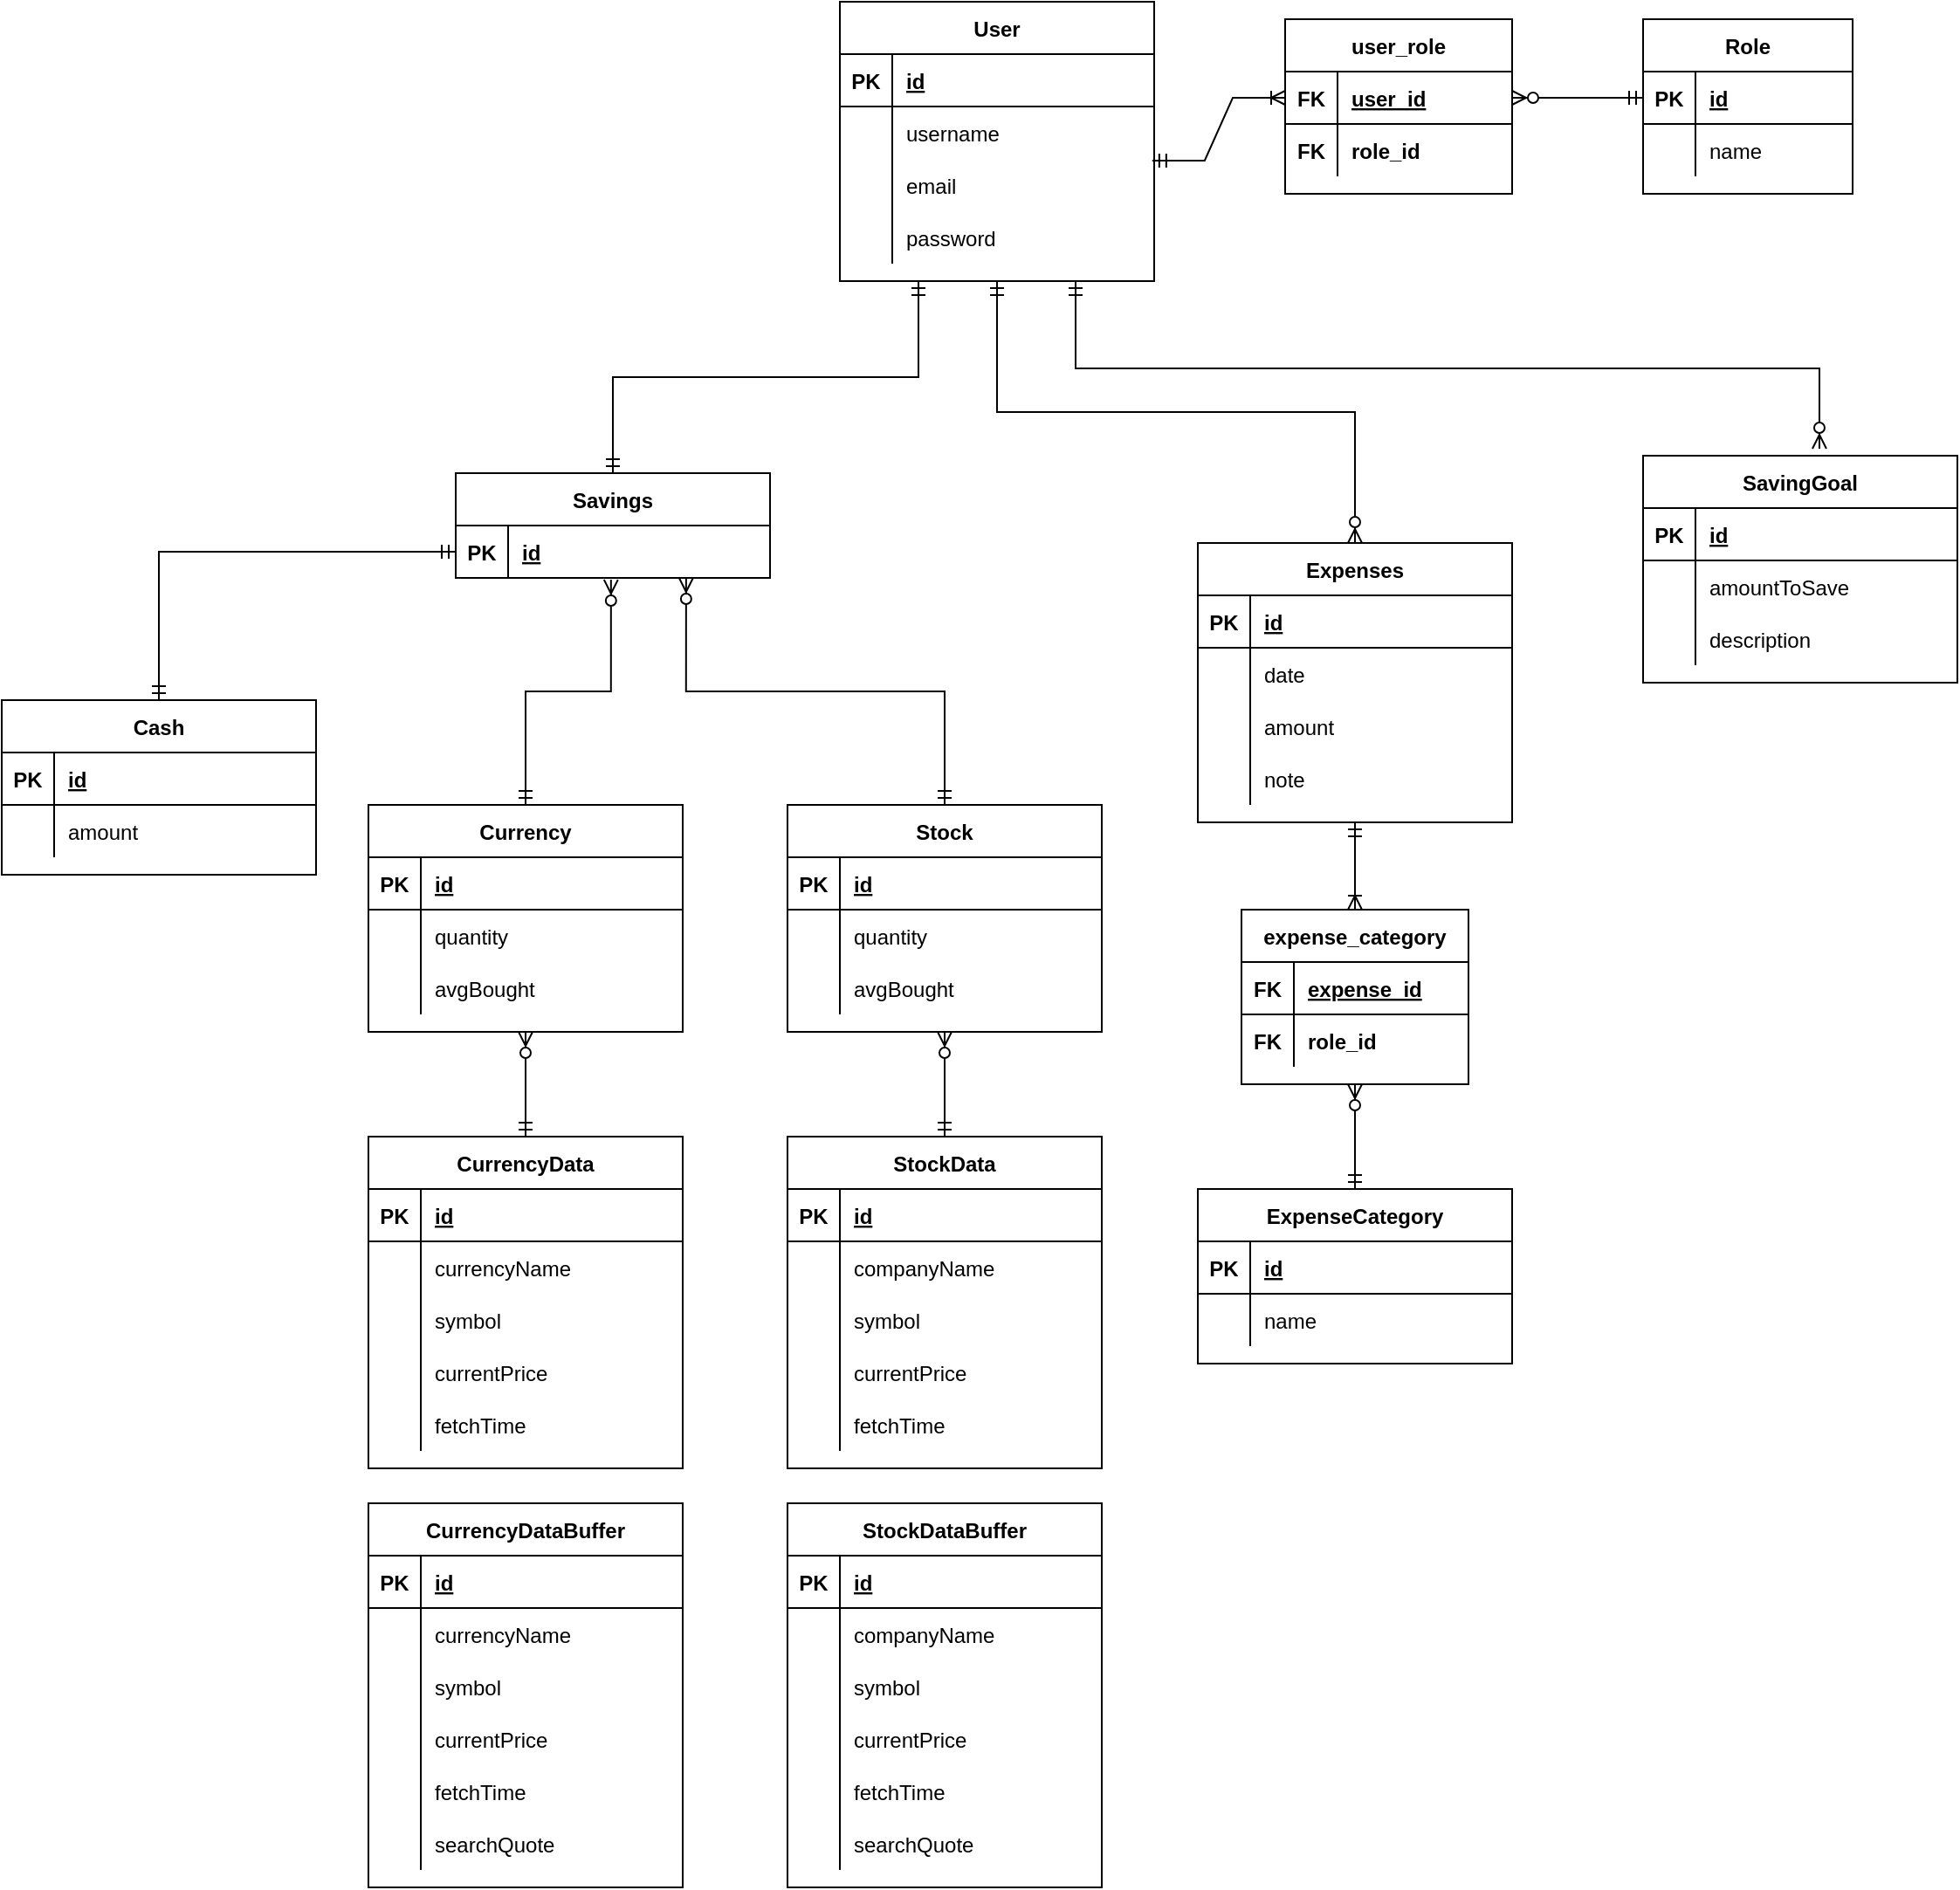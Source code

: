 <mxfile version="18.0.3" type="device"><diagram id="yBRCcyxdyUGYCCIDnSgK" name="Page-1"><mxGraphModel dx="2272" dy="780" grid="1" gridSize="10" guides="1" tooltips="1" connect="1" arrows="1" fold="1" page="1" pageScale="1" pageWidth="850" pageHeight="1100" math="0" shadow="0"><root><mxCell id="0"/><mxCell id="1" parent="0"/><mxCell id="ge5mh1b_fuB7zXi9ef4s-1" value="User" style="shape=table;startSize=30;container=1;collapsible=1;childLayout=tableLayout;fixedRows=1;rowLines=0;fontStyle=1;align=center;resizeLast=1;" vertex="1" parent="1"><mxGeometry x="170" y="30" width="180" height="160" as="geometry"/></mxCell><mxCell id="ge5mh1b_fuB7zXi9ef4s-2" value="" style="shape=tableRow;horizontal=0;startSize=0;swimlaneHead=0;swimlaneBody=0;fillColor=none;collapsible=0;dropTarget=0;points=[[0,0.5],[1,0.5]];portConstraint=eastwest;top=0;left=0;right=0;bottom=1;" vertex="1" parent="ge5mh1b_fuB7zXi9ef4s-1"><mxGeometry y="30" width="180" height="30" as="geometry"/></mxCell><mxCell id="ge5mh1b_fuB7zXi9ef4s-3" value="PK" style="shape=partialRectangle;connectable=0;fillColor=none;top=0;left=0;bottom=0;right=0;fontStyle=1;overflow=hidden;" vertex="1" parent="ge5mh1b_fuB7zXi9ef4s-2"><mxGeometry width="30" height="30" as="geometry"><mxRectangle width="30" height="30" as="alternateBounds"/></mxGeometry></mxCell><mxCell id="ge5mh1b_fuB7zXi9ef4s-4" value="id" style="shape=partialRectangle;connectable=0;fillColor=none;top=0;left=0;bottom=0;right=0;align=left;spacingLeft=6;fontStyle=5;overflow=hidden;" vertex="1" parent="ge5mh1b_fuB7zXi9ef4s-2"><mxGeometry x="30" width="150" height="30" as="geometry"><mxRectangle width="150" height="30" as="alternateBounds"/></mxGeometry></mxCell><mxCell id="ge5mh1b_fuB7zXi9ef4s-5" value="" style="shape=tableRow;horizontal=0;startSize=0;swimlaneHead=0;swimlaneBody=0;fillColor=none;collapsible=0;dropTarget=0;points=[[0,0.5],[1,0.5]];portConstraint=eastwest;top=0;left=0;right=0;bottom=0;" vertex="1" parent="ge5mh1b_fuB7zXi9ef4s-1"><mxGeometry y="60" width="180" height="30" as="geometry"/></mxCell><mxCell id="ge5mh1b_fuB7zXi9ef4s-6" value="" style="shape=partialRectangle;connectable=0;fillColor=none;top=0;left=0;bottom=0;right=0;editable=1;overflow=hidden;" vertex="1" parent="ge5mh1b_fuB7zXi9ef4s-5"><mxGeometry width="30" height="30" as="geometry"><mxRectangle width="30" height="30" as="alternateBounds"/></mxGeometry></mxCell><mxCell id="ge5mh1b_fuB7zXi9ef4s-7" value="username" style="shape=partialRectangle;connectable=0;fillColor=none;top=0;left=0;bottom=0;right=0;align=left;spacingLeft=6;overflow=hidden;" vertex="1" parent="ge5mh1b_fuB7zXi9ef4s-5"><mxGeometry x="30" width="150" height="30" as="geometry"><mxRectangle width="150" height="30" as="alternateBounds"/></mxGeometry></mxCell><mxCell id="ge5mh1b_fuB7zXi9ef4s-8" value="" style="shape=tableRow;horizontal=0;startSize=0;swimlaneHead=0;swimlaneBody=0;fillColor=none;collapsible=0;dropTarget=0;points=[[0,0.5],[1,0.5]];portConstraint=eastwest;top=0;left=0;right=0;bottom=0;" vertex="1" parent="ge5mh1b_fuB7zXi9ef4s-1"><mxGeometry y="90" width="180" height="30" as="geometry"/></mxCell><mxCell id="ge5mh1b_fuB7zXi9ef4s-9" value="" style="shape=partialRectangle;connectable=0;fillColor=none;top=0;left=0;bottom=0;right=0;editable=1;overflow=hidden;" vertex="1" parent="ge5mh1b_fuB7zXi9ef4s-8"><mxGeometry width="30" height="30" as="geometry"><mxRectangle width="30" height="30" as="alternateBounds"/></mxGeometry></mxCell><mxCell id="ge5mh1b_fuB7zXi9ef4s-10" value="email" style="shape=partialRectangle;connectable=0;fillColor=none;top=0;left=0;bottom=0;right=0;align=left;spacingLeft=6;overflow=hidden;" vertex="1" parent="ge5mh1b_fuB7zXi9ef4s-8"><mxGeometry x="30" width="150" height="30" as="geometry"><mxRectangle width="150" height="30" as="alternateBounds"/></mxGeometry></mxCell><mxCell id="ge5mh1b_fuB7zXi9ef4s-11" value="" style="shape=tableRow;horizontal=0;startSize=0;swimlaneHead=0;swimlaneBody=0;fillColor=none;collapsible=0;dropTarget=0;points=[[0,0.5],[1,0.5]];portConstraint=eastwest;top=0;left=0;right=0;bottom=0;" vertex="1" parent="ge5mh1b_fuB7zXi9ef4s-1"><mxGeometry y="120" width="180" height="30" as="geometry"/></mxCell><mxCell id="ge5mh1b_fuB7zXi9ef4s-12" value="" style="shape=partialRectangle;connectable=0;fillColor=none;top=0;left=0;bottom=0;right=0;editable=1;overflow=hidden;" vertex="1" parent="ge5mh1b_fuB7zXi9ef4s-11"><mxGeometry width="30" height="30" as="geometry"><mxRectangle width="30" height="30" as="alternateBounds"/></mxGeometry></mxCell><mxCell id="ge5mh1b_fuB7zXi9ef4s-13" value="password" style="shape=partialRectangle;connectable=0;fillColor=none;top=0;left=0;bottom=0;right=0;align=left;spacingLeft=6;overflow=hidden;" vertex="1" parent="ge5mh1b_fuB7zXi9ef4s-11"><mxGeometry x="30" width="150" height="30" as="geometry"><mxRectangle width="150" height="30" as="alternateBounds"/></mxGeometry></mxCell><mxCell id="ge5mh1b_fuB7zXi9ef4s-14" value="Role" style="shape=table;startSize=30;container=1;collapsible=1;childLayout=tableLayout;fixedRows=1;rowLines=0;fontStyle=1;align=center;resizeLast=1;" vertex="1" parent="1"><mxGeometry x="630" y="40" width="120" height="100" as="geometry"/></mxCell><mxCell id="ge5mh1b_fuB7zXi9ef4s-15" value="" style="shape=tableRow;horizontal=0;startSize=0;swimlaneHead=0;swimlaneBody=0;fillColor=none;collapsible=0;dropTarget=0;points=[[0,0.5],[1,0.5]];portConstraint=eastwest;top=0;left=0;right=0;bottom=1;" vertex="1" parent="ge5mh1b_fuB7zXi9ef4s-14"><mxGeometry y="30" width="120" height="30" as="geometry"/></mxCell><mxCell id="ge5mh1b_fuB7zXi9ef4s-16" value="PK" style="shape=partialRectangle;connectable=0;fillColor=none;top=0;left=0;bottom=0;right=0;fontStyle=1;overflow=hidden;" vertex="1" parent="ge5mh1b_fuB7zXi9ef4s-15"><mxGeometry width="30" height="30" as="geometry"><mxRectangle width="30" height="30" as="alternateBounds"/></mxGeometry></mxCell><mxCell id="ge5mh1b_fuB7zXi9ef4s-17" value="id" style="shape=partialRectangle;connectable=0;fillColor=none;top=0;left=0;bottom=0;right=0;align=left;spacingLeft=6;fontStyle=5;overflow=hidden;" vertex="1" parent="ge5mh1b_fuB7zXi9ef4s-15"><mxGeometry x="30" width="90" height="30" as="geometry"><mxRectangle width="90" height="30" as="alternateBounds"/></mxGeometry></mxCell><mxCell id="ge5mh1b_fuB7zXi9ef4s-18" value="" style="shape=tableRow;horizontal=0;startSize=0;swimlaneHead=0;swimlaneBody=0;fillColor=none;collapsible=0;dropTarget=0;points=[[0,0.5],[1,0.5]];portConstraint=eastwest;top=0;left=0;right=0;bottom=0;" vertex="1" parent="ge5mh1b_fuB7zXi9ef4s-14"><mxGeometry y="60" width="120" height="30" as="geometry"/></mxCell><mxCell id="ge5mh1b_fuB7zXi9ef4s-19" value="" style="shape=partialRectangle;connectable=0;fillColor=none;top=0;left=0;bottom=0;right=0;editable=1;overflow=hidden;" vertex="1" parent="ge5mh1b_fuB7zXi9ef4s-18"><mxGeometry width="30" height="30" as="geometry"><mxRectangle width="30" height="30" as="alternateBounds"/></mxGeometry></mxCell><mxCell id="ge5mh1b_fuB7zXi9ef4s-20" value="name" style="shape=partialRectangle;connectable=0;fillColor=none;top=0;left=0;bottom=0;right=0;align=left;spacingLeft=6;overflow=hidden;" vertex="1" parent="ge5mh1b_fuB7zXi9ef4s-18"><mxGeometry x="30" width="90" height="30" as="geometry"><mxRectangle width="90" height="30" as="alternateBounds"/></mxGeometry></mxCell><mxCell id="ge5mh1b_fuB7zXi9ef4s-27" value="user_role" style="shape=table;startSize=30;container=1;collapsible=1;childLayout=tableLayout;fixedRows=1;rowLines=0;fontStyle=1;align=center;resizeLast=1;" vertex="1" parent="1"><mxGeometry x="425" y="40" width="130" height="100" as="geometry"/></mxCell><mxCell id="ge5mh1b_fuB7zXi9ef4s-28" value="" style="shape=tableRow;horizontal=0;startSize=0;swimlaneHead=0;swimlaneBody=0;fillColor=none;collapsible=0;dropTarget=0;points=[[0,0.5],[1,0.5]];portConstraint=eastwest;top=0;left=0;right=0;bottom=1;" vertex="1" parent="ge5mh1b_fuB7zXi9ef4s-27"><mxGeometry y="30" width="130" height="30" as="geometry"/></mxCell><mxCell id="ge5mh1b_fuB7zXi9ef4s-29" value="FK" style="shape=partialRectangle;connectable=0;fillColor=none;top=0;left=0;bottom=0;right=0;fontStyle=1;overflow=hidden;" vertex="1" parent="ge5mh1b_fuB7zXi9ef4s-28"><mxGeometry width="30" height="30" as="geometry"><mxRectangle width="30" height="30" as="alternateBounds"/></mxGeometry></mxCell><mxCell id="ge5mh1b_fuB7zXi9ef4s-30" value="user_id" style="shape=partialRectangle;connectable=0;fillColor=none;top=0;left=0;bottom=0;right=0;align=left;spacingLeft=6;fontStyle=5;overflow=hidden;" vertex="1" parent="ge5mh1b_fuB7zXi9ef4s-28"><mxGeometry x="30" width="100" height="30" as="geometry"><mxRectangle width="100" height="30" as="alternateBounds"/></mxGeometry></mxCell><mxCell id="ge5mh1b_fuB7zXi9ef4s-31" value="" style="shape=tableRow;horizontal=0;startSize=0;swimlaneHead=0;swimlaneBody=0;fillColor=none;collapsible=0;dropTarget=0;points=[[0,0.5],[1,0.5]];portConstraint=eastwest;top=0;left=0;right=0;bottom=0;" vertex="1" parent="ge5mh1b_fuB7zXi9ef4s-27"><mxGeometry y="60" width="130" height="30" as="geometry"/></mxCell><mxCell id="ge5mh1b_fuB7zXi9ef4s-32" value="FK" style="shape=partialRectangle;connectable=0;fillColor=none;top=0;left=0;bottom=0;right=0;editable=1;overflow=hidden;fontStyle=1" vertex="1" parent="ge5mh1b_fuB7zXi9ef4s-31"><mxGeometry width="30" height="30" as="geometry"><mxRectangle width="30" height="30" as="alternateBounds"/></mxGeometry></mxCell><mxCell id="ge5mh1b_fuB7zXi9ef4s-33" value="role_id" style="shape=partialRectangle;connectable=0;fillColor=none;top=0;left=0;bottom=0;right=0;align=left;spacingLeft=6;overflow=hidden;fontStyle=1" vertex="1" parent="ge5mh1b_fuB7zXi9ef4s-31"><mxGeometry x="30" width="100" height="30" as="geometry"><mxRectangle width="100" height="30" as="alternateBounds"/></mxGeometry></mxCell><mxCell id="ge5mh1b_fuB7zXi9ef4s-34" value="" style="edgeStyle=entityRelationEdgeStyle;fontSize=12;html=1;endArrow=ERoneToMany;startArrow=ERmandOne;rounded=0;exitX=0.994;exitY=0.033;exitDx=0;exitDy=0;exitPerimeter=0;" edge="1" parent="1" source="ge5mh1b_fuB7zXi9ef4s-8" target="ge5mh1b_fuB7zXi9ef4s-28"><mxGeometry width="100" height="100" relative="1" as="geometry"><mxPoint x="370" y="390" as="sourcePoint"/><mxPoint x="470" y="290" as="targetPoint"/></mxGeometry></mxCell><mxCell id="ge5mh1b_fuB7zXi9ef4s-35" value="" style="edgeStyle=entityRelationEdgeStyle;fontSize=12;html=1;endArrow=ERzeroToMany;startArrow=ERmandOne;rounded=0;entryX=1;entryY=0.5;entryDx=0;entryDy=0;exitX=0;exitY=0.5;exitDx=0;exitDy=0;" edge="1" parent="1" source="ge5mh1b_fuB7zXi9ef4s-15" target="ge5mh1b_fuB7zXi9ef4s-28"><mxGeometry width="100" height="100" relative="1" as="geometry"><mxPoint x="370" y="390" as="sourcePoint"/><mxPoint x="470" y="290" as="targetPoint"/></mxGeometry></mxCell><mxCell id="ge5mh1b_fuB7zXi9ef4s-36" value="Savings" style="shape=table;startSize=30;container=1;collapsible=1;childLayout=tableLayout;fixedRows=1;rowLines=0;fontStyle=1;align=center;resizeLast=1;" vertex="1" parent="1"><mxGeometry x="-50" y="300" width="180" height="60" as="geometry"/></mxCell><mxCell id="ge5mh1b_fuB7zXi9ef4s-37" value="" style="shape=tableRow;horizontal=0;startSize=0;swimlaneHead=0;swimlaneBody=0;fillColor=none;collapsible=0;dropTarget=0;points=[[0,0.5],[1,0.5]];portConstraint=eastwest;top=0;left=0;right=0;bottom=1;" vertex="1" parent="ge5mh1b_fuB7zXi9ef4s-36"><mxGeometry y="30" width="180" height="30" as="geometry"/></mxCell><mxCell id="ge5mh1b_fuB7zXi9ef4s-38" value="PK" style="shape=partialRectangle;connectable=0;fillColor=none;top=0;left=0;bottom=0;right=0;fontStyle=1;overflow=hidden;" vertex="1" parent="ge5mh1b_fuB7zXi9ef4s-37"><mxGeometry width="30" height="30" as="geometry"><mxRectangle width="30" height="30" as="alternateBounds"/></mxGeometry></mxCell><mxCell id="ge5mh1b_fuB7zXi9ef4s-39" value="id" style="shape=partialRectangle;connectable=0;fillColor=none;top=0;left=0;bottom=0;right=0;align=left;spacingLeft=6;fontStyle=5;overflow=hidden;" vertex="1" parent="ge5mh1b_fuB7zXi9ef4s-37"><mxGeometry x="30" width="150" height="30" as="geometry"><mxRectangle width="150" height="30" as="alternateBounds"/></mxGeometry></mxCell><mxCell id="ge5mh1b_fuB7zXi9ef4s-49" value="" style="edgeStyle=orthogonalEdgeStyle;fontSize=12;html=1;endArrow=ERmandOne;startArrow=ERmandOne;rounded=0;entryX=0.25;entryY=1;entryDx=0;entryDy=0;exitX=0.5;exitY=0;exitDx=0;exitDy=0;" edge="1" parent="1" source="ge5mh1b_fuB7zXi9ef4s-36" target="ge5mh1b_fuB7zXi9ef4s-1"><mxGeometry width="100" height="100" relative="1" as="geometry"><mxPoint x="370" y="390" as="sourcePoint"/><mxPoint x="470" y="290" as="targetPoint"/></mxGeometry></mxCell><mxCell id="ge5mh1b_fuB7zXi9ef4s-50" value="Cash" style="shape=table;startSize=30;container=1;collapsible=1;childLayout=tableLayout;fixedRows=1;rowLines=0;fontStyle=1;align=center;resizeLast=1;" vertex="1" parent="1"><mxGeometry x="-310" y="430" width="180" height="100" as="geometry"/></mxCell><mxCell id="ge5mh1b_fuB7zXi9ef4s-51" value="" style="shape=tableRow;horizontal=0;startSize=0;swimlaneHead=0;swimlaneBody=0;fillColor=none;collapsible=0;dropTarget=0;points=[[0,0.5],[1,0.5]];portConstraint=eastwest;top=0;left=0;right=0;bottom=1;" vertex="1" parent="ge5mh1b_fuB7zXi9ef4s-50"><mxGeometry y="30" width="180" height="30" as="geometry"/></mxCell><mxCell id="ge5mh1b_fuB7zXi9ef4s-52" value="PK" style="shape=partialRectangle;connectable=0;fillColor=none;top=0;left=0;bottom=0;right=0;fontStyle=1;overflow=hidden;" vertex="1" parent="ge5mh1b_fuB7zXi9ef4s-51"><mxGeometry width="30" height="30" as="geometry"><mxRectangle width="30" height="30" as="alternateBounds"/></mxGeometry></mxCell><mxCell id="ge5mh1b_fuB7zXi9ef4s-53" value="id" style="shape=partialRectangle;connectable=0;fillColor=none;top=0;left=0;bottom=0;right=0;align=left;spacingLeft=6;fontStyle=5;overflow=hidden;" vertex="1" parent="ge5mh1b_fuB7zXi9ef4s-51"><mxGeometry x="30" width="150" height="30" as="geometry"><mxRectangle width="150" height="30" as="alternateBounds"/></mxGeometry></mxCell><mxCell id="ge5mh1b_fuB7zXi9ef4s-54" value="" style="shape=tableRow;horizontal=0;startSize=0;swimlaneHead=0;swimlaneBody=0;fillColor=none;collapsible=0;dropTarget=0;points=[[0,0.5],[1,0.5]];portConstraint=eastwest;top=0;left=0;right=0;bottom=0;" vertex="1" parent="ge5mh1b_fuB7zXi9ef4s-50"><mxGeometry y="60" width="180" height="30" as="geometry"/></mxCell><mxCell id="ge5mh1b_fuB7zXi9ef4s-55" value="" style="shape=partialRectangle;connectable=0;fillColor=none;top=0;left=0;bottom=0;right=0;editable=1;overflow=hidden;" vertex="1" parent="ge5mh1b_fuB7zXi9ef4s-54"><mxGeometry width="30" height="30" as="geometry"><mxRectangle width="30" height="30" as="alternateBounds"/></mxGeometry></mxCell><mxCell id="ge5mh1b_fuB7zXi9ef4s-56" value="amount" style="shape=partialRectangle;connectable=0;fillColor=none;top=0;left=0;bottom=0;right=0;align=left;spacingLeft=6;overflow=hidden;" vertex="1" parent="ge5mh1b_fuB7zXi9ef4s-54"><mxGeometry x="30" width="150" height="30" as="geometry"><mxRectangle width="150" height="30" as="alternateBounds"/></mxGeometry></mxCell><mxCell id="ge5mh1b_fuB7zXi9ef4s-63" value="" style="edgeStyle=orthogonalEdgeStyle;fontSize=12;html=1;endArrow=ERmandOne;startArrow=ERmandOne;rounded=0;" edge="1" parent="1" source="ge5mh1b_fuB7zXi9ef4s-37" target="ge5mh1b_fuB7zXi9ef4s-50"><mxGeometry width="100" height="100" relative="1" as="geometry"><mxPoint x="50" y="310" as="sourcePoint"/><mxPoint x="225" y="200" as="targetPoint"/></mxGeometry></mxCell><mxCell id="ge5mh1b_fuB7zXi9ef4s-64" value="Currency" style="shape=table;startSize=30;container=1;collapsible=1;childLayout=tableLayout;fixedRows=1;rowLines=0;fontStyle=1;align=center;resizeLast=1;" vertex="1" parent="1"><mxGeometry x="-100" y="490" width="180" height="130" as="geometry"/></mxCell><mxCell id="ge5mh1b_fuB7zXi9ef4s-65" value="" style="shape=tableRow;horizontal=0;startSize=0;swimlaneHead=0;swimlaneBody=0;fillColor=none;collapsible=0;dropTarget=0;points=[[0,0.5],[1,0.5]];portConstraint=eastwest;top=0;left=0;right=0;bottom=1;" vertex="1" parent="ge5mh1b_fuB7zXi9ef4s-64"><mxGeometry y="30" width="180" height="30" as="geometry"/></mxCell><mxCell id="ge5mh1b_fuB7zXi9ef4s-66" value="PK" style="shape=partialRectangle;connectable=0;fillColor=none;top=0;left=0;bottom=0;right=0;fontStyle=1;overflow=hidden;" vertex="1" parent="ge5mh1b_fuB7zXi9ef4s-65"><mxGeometry width="30" height="30" as="geometry"><mxRectangle width="30" height="30" as="alternateBounds"/></mxGeometry></mxCell><mxCell id="ge5mh1b_fuB7zXi9ef4s-67" value="id" style="shape=partialRectangle;connectable=0;fillColor=none;top=0;left=0;bottom=0;right=0;align=left;spacingLeft=6;fontStyle=5;overflow=hidden;" vertex="1" parent="ge5mh1b_fuB7zXi9ef4s-65"><mxGeometry x="30" width="150" height="30" as="geometry"><mxRectangle width="150" height="30" as="alternateBounds"/></mxGeometry></mxCell><mxCell id="ge5mh1b_fuB7zXi9ef4s-68" value="" style="shape=tableRow;horizontal=0;startSize=0;swimlaneHead=0;swimlaneBody=0;fillColor=none;collapsible=0;dropTarget=0;points=[[0,0.5],[1,0.5]];portConstraint=eastwest;top=0;left=0;right=0;bottom=0;" vertex="1" parent="ge5mh1b_fuB7zXi9ef4s-64"><mxGeometry y="60" width="180" height="30" as="geometry"/></mxCell><mxCell id="ge5mh1b_fuB7zXi9ef4s-69" value="" style="shape=partialRectangle;connectable=0;fillColor=none;top=0;left=0;bottom=0;right=0;editable=1;overflow=hidden;" vertex="1" parent="ge5mh1b_fuB7zXi9ef4s-68"><mxGeometry width="30" height="30" as="geometry"><mxRectangle width="30" height="30" as="alternateBounds"/></mxGeometry></mxCell><mxCell id="ge5mh1b_fuB7zXi9ef4s-70" value="quantity" style="shape=partialRectangle;connectable=0;fillColor=none;top=0;left=0;bottom=0;right=0;align=left;spacingLeft=6;overflow=hidden;" vertex="1" parent="ge5mh1b_fuB7zXi9ef4s-68"><mxGeometry x="30" width="150" height="30" as="geometry"><mxRectangle width="150" height="30" as="alternateBounds"/></mxGeometry></mxCell><mxCell id="ge5mh1b_fuB7zXi9ef4s-71" value="" style="shape=tableRow;horizontal=0;startSize=0;swimlaneHead=0;swimlaneBody=0;fillColor=none;collapsible=0;dropTarget=0;points=[[0,0.5],[1,0.5]];portConstraint=eastwest;top=0;left=0;right=0;bottom=0;" vertex="1" parent="ge5mh1b_fuB7zXi9ef4s-64"><mxGeometry y="90" width="180" height="30" as="geometry"/></mxCell><mxCell id="ge5mh1b_fuB7zXi9ef4s-72" value="" style="shape=partialRectangle;connectable=0;fillColor=none;top=0;left=0;bottom=0;right=0;editable=1;overflow=hidden;" vertex="1" parent="ge5mh1b_fuB7zXi9ef4s-71"><mxGeometry width="30" height="30" as="geometry"><mxRectangle width="30" height="30" as="alternateBounds"/></mxGeometry></mxCell><mxCell id="ge5mh1b_fuB7zXi9ef4s-73" value="avgBought" style="shape=partialRectangle;connectable=0;fillColor=none;top=0;left=0;bottom=0;right=0;align=left;spacingLeft=6;overflow=hidden;" vertex="1" parent="ge5mh1b_fuB7zXi9ef4s-71"><mxGeometry x="30" width="150" height="30" as="geometry"><mxRectangle width="150" height="30" as="alternateBounds"/></mxGeometry></mxCell><mxCell id="ge5mh1b_fuB7zXi9ef4s-78" value="" style="edgeStyle=orthogonalEdgeStyle;fontSize=12;html=1;endArrow=ERzeroToMany;startArrow=ERmandOne;rounded=0;exitX=0.5;exitY=0;exitDx=0;exitDy=0;entryX=0.494;entryY=1.033;entryDx=0;entryDy=0;entryPerimeter=0;" edge="1" parent="1" source="ge5mh1b_fuB7zXi9ef4s-64" target="ge5mh1b_fuB7zXi9ef4s-37"><mxGeometry width="100" height="100" relative="1" as="geometry"><mxPoint x="240" y="390" as="sourcePoint"/><mxPoint x="340" y="290" as="targetPoint"/></mxGeometry></mxCell><mxCell id="ge5mh1b_fuB7zXi9ef4s-79" value="CurrencyData" style="shape=table;startSize=30;container=1;collapsible=1;childLayout=tableLayout;fixedRows=1;rowLines=0;fontStyle=1;align=center;resizeLast=1;" vertex="1" parent="1"><mxGeometry x="-100" y="680" width="180" height="190" as="geometry"/></mxCell><mxCell id="ge5mh1b_fuB7zXi9ef4s-80" value="" style="shape=tableRow;horizontal=0;startSize=0;swimlaneHead=0;swimlaneBody=0;fillColor=none;collapsible=0;dropTarget=0;points=[[0,0.5],[1,0.5]];portConstraint=eastwest;top=0;left=0;right=0;bottom=1;" vertex="1" parent="ge5mh1b_fuB7zXi9ef4s-79"><mxGeometry y="30" width="180" height="30" as="geometry"/></mxCell><mxCell id="ge5mh1b_fuB7zXi9ef4s-81" value="PK" style="shape=partialRectangle;connectable=0;fillColor=none;top=0;left=0;bottom=0;right=0;fontStyle=1;overflow=hidden;" vertex="1" parent="ge5mh1b_fuB7zXi9ef4s-80"><mxGeometry width="30" height="30" as="geometry"><mxRectangle width="30" height="30" as="alternateBounds"/></mxGeometry></mxCell><mxCell id="ge5mh1b_fuB7zXi9ef4s-82" value="id" style="shape=partialRectangle;connectable=0;fillColor=none;top=0;left=0;bottom=0;right=0;align=left;spacingLeft=6;fontStyle=5;overflow=hidden;" vertex="1" parent="ge5mh1b_fuB7zXi9ef4s-80"><mxGeometry x="30" width="150" height="30" as="geometry"><mxRectangle width="150" height="30" as="alternateBounds"/></mxGeometry></mxCell><mxCell id="ge5mh1b_fuB7zXi9ef4s-83" value="" style="shape=tableRow;horizontal=0;startSize=0;swimlaneHead=0;swimlaneBody=0;fillColor=none;collapsible=0;dropTarget=0;points=[[0,0.5],[1,0.5]];portConstraint=eastwest;top=0;left=0;right=0;bottom=0;" vertex="1" parent="ge5mh1b_fuB7zXi9ef4s-79"><mxGeometry y="60" width="180" height="30" as="geometry"/></mxCell><mxCell id="ge5mh1b_fuB7zXi9ef4s-84" value="" style="shape=partialRectangle;connectable=0;fillColor=none;top=0;left=0;bottom=0;right=0;editable=1;overflow=hidden;" vertex="1" parent="ge5mh1b_fuB7zXi9ef4s-83"><mxGeometry width="30" height="30" as="geometry"><mxRectangle width="30" height="30" as="alternateBounds"/></mxGeometry></mxCell><mxCell id="ge5mh1b_fuB7zXi9ef4s-85" value="currencyName" style="shape=partialRectangle;connectable=0;fillColor=none;top=0;left=0;bottom=0;right=0;align=left;spacingLeft=6;overflow=hidden;" vertex="1" parent="ge5mh1b_fuB7zXi9ef4s-83"><mxGeometry x="30" width="150" height="30" as="geometry"><mxRectangle width="150" height="30" as="alternateBounds"/></mxGeometry></mxCell><mxCell id="ge5mh1b_fuB7zXi9ef4s-86" value="" style="shape=tableRow;horizontal=0;startSize=0;swimlaneHead=0;swimlaneBody=0;fillColor=none;collapsible=0;dropTarget=0;points=[[0,0.5],[1,0.5]];portConstraint=eastwest;top=0;left=0;right=0;bottom=0;" vertex="1" parent="ge5mh1b_fuB7zXi9ef4s-79"><mxGeometry y="90" width="180" height="30" as="geometry"/></mxCell><mxCell id="ge5mh1b_fuB7zXi9ef4s-87" value="" style="shape=partialRectangle;connectable=0;fillColor=none;top=0;left=0;bottom=0;right=0;editable=1;overflow=hidden;" vertex="1" parent="ge5mh1b_fuB7zXi9ef4s-86"><mxGeometry width="30" height="30" as="geometry"><mxRectangle width="30" height="30" as="alternateBounds"/></mxGeometry></mxCell><mxCell id="ge5mh1b_fuB7zXi9ef4s-88" value="symbol" style="shape=partialRectangle;connectable=0;fillColor=none;top=0;left=0;bottom=0;right=0;align=left;spacingLeft=6;overflow=hidden;" vertex="1" parent="ge5mh1b_fuB7zXi9ef4s-86"><mxGeometry x="30" width="150" height="30" as="geometry"><mxRectangle width="150" height="30" as="alternateBounds"/></mxGeometry></mxCell><mxCell id="ge5mh1b_fuB7zXi9ef4s-95" style="shape=tableRow;horizontal=0;startSize=0;swimlaneHead=0;swimlaneBody=0;fillColor=none;collapsible=0;dropTarget=0;points=[[0,0.5],[1,0.5]];portConstraint=eastwest;top=0;left=0;right=0;bottom=0;" vertex="1" parent="ge5mh1b_fuB7zXi9ef4s-79"><mxGeometry y="120" width="180" height="30" as="geometry"/></mxCell><mxCell id="ge5mh1b_fuB7zXi9ef4s-96" style="shape=partialRectangle;connectable=0;fillColor=none;top=0;left=0;bottom=0;right=0;editable=1;overflow=hidden;" vertex="1" parent="ge5mh1b_fuB7zXi9ef4s-95"><mxGeometry width="30" height="30" as="geometry"><mxRectangle width="30" height="30" as="alternateBounds"/></mxGeometry></mxCell><mxCell id="ge5mh1b_fuB7zXi9ef4s-97" value="currentPrice" style="shape=partialRectangle;connectable=0;fillColor=none;top=0;left=0;bottom=0;right=0;align=left;spacingLeft=6;overflow=hidden;" vertex="1" parent="ge5mh1b_fuB7zXi9ef4s-95"><mxGeometry x="30" width="150" height="30" as="geometry"><mxRectangle width="150" height="30" as="alternateBounds"/></mxGeometry></mxCell><mxCell id="ge5mh1b_fuB7zXi9ef4s-92" style="shape=tableRow;horizontal=0;startSize=0;swimlaneHead=0;swimlaneBody=0;fillColor=none;collapsible=0;dropTarget=0;points=[[0,0.5],[1,0.5]];portConstraint=eastwest;top=0;left=0;right=0;bottom=0;" vertex="1" parent="ge5mh1b_fuB7zXi9ef4s-79"><mxGeometry y="150" width="180" height="30" as="geometry"/></mxCell><mxCell id="ge5mh1b_fuB7zXi9ef4s-93" style="shape=partialRectangle;connectable=0;fillColor=none;top=0;left=0;bottom=0;right=0;editable=1;overflow=hidden;" vertex="1" parent="ge5mh1b_fuB7zXi9ef4s-92"><mxGeometry width="30" height="30" as="geometry"><mxRectangle width="30" height="30" as="alternateBounds"/></mxGeometry></mxCell><mxCell id="ge5mh1b_fuB7zXi9ef4s-94" value="fetchTime" style="shape=partialRectangle;connectable=0;fillColor=none;top=0;left=0;bottom=0;right=0;align=left;spacingLeft=6;overflow=hidden;" vertex="1" parent="ge5mh1b_fuB7zXi9ef4s-92"><mxGeometry x="30" width="150" height="30" as="geometry"><mxRectangle width="150" height="30" as="alternateBounds"/></mxGeometry></mxCell><mxCell id="ge5mh1b_fuB7zXi9ef4s-98" value="" style="fontSize=12;html=1;endArrow=ERzeroToMany;startArrow=ERmandOne;rounded=0;exitX=0.5;exitY=0;exitDx=0;exitDy=0;entryX=0.5;entryY=1;entryDx=0;entryDy=0;" edge="1" parent="1" source="ge5mh1b_fuB7zXi9ef4s-79" target="ge5mh1b_fuB7zXi9ef4s-64"><mxGeometry width="100" height="100" relative="1" as="geometry"><mxPoint x="240" y="570" as="sourcePoint"/><mxPoint y="620" as="targetPoint"/></mxGeometry></mxCell><mxCell id="ge5mh1b_fuB7zXi9ef4s-99" value="CurrencyDataBuffer" style="shape=table;startSize=30;container=1;collapsible=1;childLayout=tableLayout;fixedRows=1;rowLines=0;fontStyle=1;align=center;resizeLast=1;" vertex="1" parent="1"><mxGeometry x="-100" y="890" width="180" height="220" as="geometry"/></mxCell><mxCell id="ge5mh1b_fuB7zXi9ef4s-100" value="" style="shape=tableRow;horizontal=0;startSize=0;swimlaneHead=0;swimlaneBody=0;fillColor=none;collapsible=0;dropTarget=0;points=[[0,0.5],[1,0.5]];portConstraint=eastwest;top=0;left=0;right=0;bottom=1;" vertex="1" parent="ge5mh1b_fuB7zXi9ef4s-99"><mxGeometry y="30" width="180" height="30" as="geometry"/></mxCell><mxCell id="ge5mh1b_fuB7zXi9ef4s-101" value="PK" style="shape=partialRectangle;connectable=0;fillColor=none;top=0;left=0;bottom=0;right=0;fontStyle=1;overflow=hidden;" vertex="1" parent="ge5mh1b_fuB7zXi9ef4s-100"><mxGeometry width="30" height="30" as="geometry"><mxRectangle width="30" height="30" as="alternateBounds"/></mxGeometry></mxCell><mxCell id="ge5mh1b_fuB7zXi9ef4s-102" value="id" style="shape=partialRectangle;connectable=0;fillColor=none;top=0;left=0;bottom=0;right=0;align=left;spacingLeft=6;fontStyle=5;overflow=hidden;" vertex="1" parent="ge5mh1b_fuB7zXi9ef4s-100"><mxGeometry x="30" width="150" height="30" as="geometry"><mxRectangle width="150" height="30" as="alternateBounds"/></mxGeometry></mxCell><mxCell id="ge5mh1b_fuB7zXi9ef4s-103" value="" style="shape=tableRow;horizontal=0;startSize=0;swimlaneHead=0;swimlaneBody=0;fillColor=none;collapsible=0;dropTarget=0;points=[[0,0.5],[1,0.5]];portConstraint=eastwest;top=0;left=0;right=0;bottom=0;" vertex="1" parent="ge5mh1b_fuB7zXi9ef4s-99"><mxGeometry y="60" width="180" height="30" as="geometry"/></mxCell><mxCell id="ge5mh1b_fuB7zXi9ef4s-104" value="" style="shape=partialRectangle;connectable=0;fillColor=none;top=0;left=0;bottom=0;right=0;editable=1;overflow=hidden;" vertex="1" parent="ge5mh1b_fuB7zXi9ef4s-103"><mxGeometry width="30" height="30" as="geometry"><mxRectangle width="30" height="30" as="alternateBounds"/></mxGeometry></mxCell><mxCell id="ge5mh1b_fuB7zXi9ef4s-105" value="currencyName" style="shape=partialRectangle;connectable=0;fillColor=none;top=0;left=0;bottom=0;right=0;align=left;spacingLeft=6;overflow=hidden;" vertex="1" parent="ge5mh1b_fuB7zXi9ef4s-103"><mxGeometry x="30" width="150" height="30" as="geometry"><mxRectangle width="150" height="30" as="alternateBounds"/></mxGeometry></mxCell><mxCell id="ge5mh1b_fuB7zXi9ef4s-106" value="" style="shape=tableRow;horizontal=0;startSize=0;swimlaneHead=0;swimlaneBody=0;fillColor=none;collapsible=0;dropTarget=0;points=[[0,0.5],[1,0.5]];portConstraint=eastwest;top=0;left=0;right=0;bottom=0;" vertex="1" parent="ge5mh1b_fuB7zXi9ef4s-99"><mxGeometry y="90" width="180" height="30" as="geometry"/></mxCell><mxCell id="ge5mh1b_fuB7zXi9ef4s-107" value="" style="shape=partialRectangle;connectable=0;fillColor=none;top=0;left=0;bottom=0;right=0;editable=1;overflow=hidden;" vertex="1" parent="ge5mh1b_fuB7zXi9ef4s-106"><mxGeometry width="30" height="30" as="geometry"><mxRectangle width="30" height="30" as="alternateBounds"/></mxGeometry></mxCell><mxCell id="ge5mh1b_fuB7zXi9ef4s-108" value="symbol" style="shape=partialRectangle;connectable=0;fillColor=none;top=0;left=0;bottom=0;right=0;align=left;spacingLeft=6;overflow=hidden;" vertex="1" parent="ge5mh1b_fuB7zXi9ef4s-106"><mxGeometry x="30" width="150" height="30" as="geometry"><mxRectangle width="150" height="30" as="alternateBounds"/></mxGeometry></mxCell><mxCell id="ge5mh1b_fuB7zXi9ef4s-109" style="shape=tableRow;horizontal=0;startSize=0;swimlaneHead=0;swimlaneBody=0;fillColor=none;collapsible=0;dropTarget=0;points=[[0,0.5],[1,0.5]];portConstraint=eastwest;top=0;left=0;right=0;bottom=0;" vertex="1" parent="ge5mh1b_fuB7zXi9ef4s-99"><mxGeometry y="120" width="180" height="30" as="geometry"/></mxCell><mxCell id="ge5mh1b_fuB7zXi9ef4s-110" style="shape=partialRectangle;connectable=0;fillColor=none;top=0;left=0;bottom=0;right=0;editable=1;overflow=hidden;" vertex="1" parent="ge5mh1b_fuB7zXi9ef4s-109"><mxGeometry width="30" height="30" as="geometry"><mxRectangle width="30" height="30" as="alternateBounds"/></mxGeometry></mxCell><mxCell id="ge5mh1b_fuB7zXi9ef4s-111" value="currentPrice" style="shape=partialRectangle;connectable=0;fillColor=none;top=0;left=0;bottom=0;right=0;align=left;spacingLeft=6;overflow=hidden;" vertex="1" parent="ge5mh1b_fuB7zXi9ef4s-109"><mxGeometry x="30" width="150" height="30" as="geometry"><mxRectangle width="150" height="30" as="alternateBounds"/></mxGeometry></mxCell><mxCell id="ge5mh1b_fuB7zXi9ef4s-112" style="shape=tableRow;horizontal=0;startSize=0;swimlaneHead=0;swimlaneBody=0;fillColor=none;collapsible=0;dropTarget=0;points=[[0,0.5],[1,0.5]];portConstraint=eastwest;top=0;left=0;right=0;bottom=0;" vertex="1" parent="ge5mh1b_fuB7zXi9ef4s-99"><mxGeometry y="150" width="180" height="30" as="geometry"/></mxCell><mxCell id="ge5mh1b_fuB7zXi9ef4s-113" style="shape=partialRectangle;connectable=0;fillColor=none;top=0;left=0;bottom=0;right=0;editable=1;overflow=hidden;" vertex="1" parent="ge5mh1b_fuB7zXi9ef4s-112"><mxGeometry width="30" height="30" as="geometry"><mxRectangle width="30" height="30" as="alternateBounds"/></mxGeometry></mxCell><mxCell id="ge5mh1b_fuB7zXi9ef4s-114" value="fetchTime" style="shape=partialRectangle;connectable=0;fillColor=none;top=0;left=0;bottom=0;right=0;align=left;spacingLeft=6;overflow=hidden;" vertex="1" parent="ge5mh1b_fuB7zXi9ef4s-112"><mxGeometry x="30" width="150" height="30" as="geometry"><mxRectangle width="150" height="30" as="alternateBounds"/></mxGeometry></mxCell><mxCell id="ge5mh1b_fuB7zXi9ef4s-115" style="shape=tableRow;horizontal=0;startSize=0;swimlaneHead=0;swimlaneBody=0;fillColor=none;collapsible=0;dropTarget=0;points=[[0,0.5],[1,0.5]];portConstraint=eastwest;top=0;left=0;right=0;bottom=0;" vertex="1" parent="ge5mh1b_fuB7zXi9ef4s-99"><mxGeometry y="180" width="180" height="30" as="geometry"/></mxCell><mxCell id="ge5mh1b_fuB7zXi9ef4s-116" style="shape=partialRectangle;connectable=0;fillColor=none;top=0;left=0;bottom=0;right=0;editable=1;overflow=hidden;" vertex="1" parent="ge5mh1b_fuB7zXi9ef4s-115"><mxGeometry width="30" height="30" as="geometry"><mxRectangle width="30" height="30" as="alternateBounds"/></mxGeometry></mxCell><mxCell id="ge5mh1b_fuB7zXi9ef4s-117" value="searchQuote" style="shape=partialRectangle;connectable=0;fillColor=none;top=0;left=0;bottom=0;right=0;align=left;spacingLeft=6;overflow=hidden;" vertex="1" parent="ge5mh1b_fuB7zXi9ef4s-115"><mxGeometry x="30" width="150" height="30" as="geometry"><mxRectangle width="150" height="30" as="alternateBounds"/></mxGeometry></mxCell><mxCell id="ge5mh1b_fuB7zXi9ef4s-118" value="Stock" style="shape=table;startSize=30;container=1;collapsible=1;childLayout=tableLayout;fixedRows=1;rowLines=0;fontStyle=1;align=center;resizeLast=1;" vertex="1" parent="1"><mxGeometry x="140" y="490" width="180" height="130" as="geometry"/></mxCell><mxCell id="ge5mh1b_fuB7zXi9ef4s-119" value="" style="shape=tableRow;horizontal=0;startSize=0;swimlaneHead=0;swimlaneBody=0;fillColor=none;collapsible=0;dropTarget=0;points=[[0,0.5],[1,0.5]];portConstraint=eastwest;top=0;left=0;right=0;bottom=1;" vertex="1" parent="ge5mh1b_fuB7zXi9ef4s-118"><mxGeometry y="30" width="180" height="30" as="geometry"/></mxCell><mxCell id="ge5mh1b_fuB7zXi9ef4s-120" value="PK" style="shape=partialRectangle;connectable=0;fillColor=none;top=0;left=0;bottom=0;right=0;fontStyle=1;overflow=hidden;" vertex="1" parent="ge5mh1b_fuB7zXi9ef4s-119"><mxGeometry width="30" height="30" as="geometry"><mxRectangle width="30" height="30" as="alternateBounds"/></mxGeometry></mxCell><mxCell id="ge5mh1b_fuB7zXi9ef4s-121" value="id" style="shape=partialRectangle;connectable=0;fillColor=none;top=0;left=0;bottom=0;right=0;align=left;spacingLeft=6;fontStyle=5;overflow=hidden;" vertex="1" parent="ge5mh1b_fuB7zXi9ef4s-119"><mxGeometry x="30" width="150" height="30" as="geometry"><mxRectangle width="150" height="30" as="alternateBounds"/></mxGeometry></mxCell><mxCell id="ge5mh1b_fuB7zXi9ef4s-122" value="" style="shape=tableRow;horizontal=0;startSize=0;swimlaneHead=0;swimlaneBody=0;fillColor=none;collapsible=0;dropTarget=0;points=[[0,0.5],[1,0.5]];portConstraint=eastwest;top=0;left=0;right=0;bottom=0;" vertex="1" parent="ge5mh1b_fuB7zXi9ef4s-118"><mxGeometry y="60" width="180" height="30" as="geometry"/></mxCell><mxCell id="ge5mh1b_fuB7zXi9ef4s-123" value="" style="shape=partialRectangle;connectable=0;fillColor=none;top=0;left=0;bottom=0;right=0;editable=1;overflow=hidden;" vertex="1" parent="ge5mh1b_fuB7zXi9ef4s-122"><mxGeometry width="30" height="30" as="geometry"><mxRectangle width="30" height="30" as="alternateBounds"/></mxGeometry></mxCell><mxCell id="ge5mh1b_fuB7zXi9ef4s-124" value="quantity" style="shape=partialRectangle;connectable=0;fillColor=none;top=0;left=0;bottom=0;right=0;align=left;spacingLeft=6;overflow=hidden;" vertex="1" parent="ge5mh1b_fuB7zXi9ef4s-122"><mxGeometry x="30" width="150" height="30" as="geometry"><mxRectangle width="150" height="30" as="alternateBounds"/></mxGeometry></mxCell><mxCell id="ge5mh1b_fuB7zXi9ef4s-125" value="" style="shape=tableRow;horizontal=0;startSize=0;swimlaneHead=0;swimlaneBody=0;fillColor=none;collapsible=0;dropTarget=0;points=[[0,0.5],[1,0.5]];portConstraint=eastwest;top=0;left=0;right=0;bottom=0;" vertex="1" parent="ge5mh1b_fuB7zXi9ef4s-118"><mxGeometry y="90" width="180" height="30" as="geometry"/></mxCell><mxCell id="ge5mh1b_fuB7zXi9ef4s-126" value="" style="shape=partialRectangle;connectable=0;fillColor=none;top=0;left=0;bottom=0;right=0;editable=1;overflow=hidden;" vertex="1" parent="ge5mh1b_fuB7zXi9ef4s-125"><mxGeometry width="30" height="30" as="geometry"><mxRectangle width="30" height="30" as="alternateBounds"/></mxGeometry></mxCell><mxCell id="ge5mh1b_fuB7zXi9ef4s-127" value="avgBought" style="shape=partialRectangle;connectable=0;fillColor=none;top=0;left=0;bottom=0;right=0;align=left;spacingLeft=6;overflow=hidden;" vertex="1" parent="ge5mh1b_fuB7zXi9ef4s-125"><mxGeometry x="30" width="150" height="30" as="geometry"><mxRectangle width="150" height="30" as="alternateBounds"/></mxGeometry></mxCell><mxCell id="ge5mh1b_fuB7zXi9ef4s-128" value="" style="edgeStyle=orthogonalEdgeStyle;fontSize=12;html=1;endArrow=ERzeroToMany;startArrow=ERmandOne;rounded=0;exitX=0.5;exitY=0;exitDx=0;exitDy=0;entryX=0.733;entryY=1;entryDx=0;entryDy=0;entryPerimeter=0;" edge="1" parent="1" source="ge5mh1b_fuB7zXi9ef4s-118" target="ge5mh1b_fuB7zXi9ef4s-37"><mxGeometry width="100" height="100" relative="1" as="geometry"><mxPoint y="500" as="sourcePoint"/><mxPoint x="48.92" y="370.99" as="targetPoint"/></mxGeometry></mxCell><mxCell id="ge5mh1b_fuB7zXi9ef4s-129" value="StockData" style="shape=table;startSize=30;container=1;collapsible=1;childLayout=tableLayout;fixedRows=1;rowLines=0;fontStyle=1;align=center;resizeLast=1;" vertex="1" parent="1"><mxGeometry x="140" y="680" width="180" height="190" as="geometry"/></mxCell><mxCell id="ge5mh1b_fuB7zXi9ef4s-130" value="" style="shape=tableRow;horizontal=0;startSize=0;swimlaneHead=0;swimlaneBody=0;fillColor=none;collapsible=0;dropTarget=0;points=[[0,0.5],[1,0.5]];portConstraint=eastwest;top=0;left=0;right=0;bottom=1;" vertex="1" parent="ge5mh1b_fuB7zXi9ef4s-129"><mxGeometry y="30" width="180" height="30" as="geometry"/></mxCell><mxCell id="ge5mh1b_fuB7zXi9ef4s-131" value="PK" style="shape=partialRectangle;connectable=0;fillColor=none;top=0;left=0;bottom=0;right=0;fontStyle=1;overflow=hidden;" vertex="1" parent="ge5mh1b_fuB7zXi9ef4s-130"><mxGeometry width="30" height="30" as="geometry"><mxRectangle width="30" height="30" as="alternateBounds"/></mxGeometry></mxCell><mxCell id="ge5mh1b_fuB7zXi9ef4s-132" value="id" style="shape=partialRectangle;connectable=0;fillColor=none;top=0;left=0;bottom=0;right=0;align=left;spacingLeft=6;fontStyle=5;overflow=hidden;" vertex="1" parent="ge5mh1b_fuB7zXi9ef4s-130"><mxGeometry x="30" width="150" height="30" as="geometry"><mxRectangle width="150" height="30" as="alternateBounds"/></mxGeometry></mxCell><mxCell id="ge5mh1b_fuB7zXi9ef4s-133" value="" style="shape=tableRow;horizontal=0;startSize=0;swimlaneHead=0;swimlaneBody=0;fillColor=none;collapsible=0;dropTarget=0;points=[[0,0.5],[1,0.5]];portConstraint=eastwest;top=0;left=0;right=0;bottom=0;" vertex="1" parent="ge5mh1b_fuB7zXi9ef4s-129"><mxGeometry y="60" width="180" height="30" as="geometry"/></mxCell><mxCell id="ge5mh1b_fuB7zXi9ef4s-134" value="" style="shape=partialRectangle;connectable=0;fillColor=none;top=0;left=0;bottom=0;right=0;editable=1;overflow=hidden;" vertex="1" parent="ge5mh1b_fuB7zXi9ef4s-133"><mxGeometry width="30" height="30" as="geometry"><mxRectangle width="30" height="30" as="alternateBounds"/></mxGeometry></mxCell><mxCell id="ge5mh1b_fuB7zXi9ef4s-135" value="companyName" style="shape=partialRectangle;connectable=0;fillColor=none;top=0;left=0;bottom=0;right=0;align=left;spacingLeft=6;overflow=hidden;" vertex="1" parent="ge5mh1b_fuB7zXi9ef4s-133"><mxGeometry x="30" width="150" height="30" as="geometry"><mxRectangle width="150" height="30" as="alternateBounds"/></mxGeometry></mxCell><mxCell id="ge5mh1b_fuB7zXi9ef4s-136" value="" style="shape=tableRow;horizontal=0;startSize=0;swimlaneHead=0;swimlaneBody=0;fillColor=none;collapsible=0;dropTarget=0;points=[[0,0.5],[1,0.5]];portConstraint=eastwest;top=0;left=0;right=0;bottom=0;" vertex="1" parent="ge5mh1b_fuB7zXi9ef4s-129"><mxGeometry y="90" width="180" height="30" as="geometry"/></mxCell><mxCell id="ge5mh1b_fuB7zXi9ef4s-137" value="" style="shape=partialRectangle;connectable=0;fillColor=none;top=0;left=0;bottom=0;right=0;editable=1;overflow=hidden;" vertex="1" parent="ge5mh1b_fuB7zXi9ef4s-136"><mxGeometry width="30" height="30" as="geometry"><mxRectangle width="30" height="30" as="alternateBounds"/></mxGeometry></mxCell><mxCell id="ge5mh1b_fuB7zXi9ef4s-138" value="symbol" style="shape=partialRectangle;connectable=0;fillColor=none;top=0;left=0;bottom=0;right=0;align=left;spacingLeft=6;overflow=hidden;" vertex="1" parent="ge5mh1b_fuB7zXi9ef4s-136"><mxGeometry x="30" width="150" height="30" as="geometry"><mxRectangle width="150" height="30" as="alternateBounds"/></mxGeometry></mxCell><mxCell id="ge5mh1b_fuB7zXi9ef4s-139" style="shape=tableRow;horizontal=0;startSize=0;swimlaneHead=0;swimlaneBody=0;fillColor=none;collapsible=0;dropTarget=0;points=[[0,0.5],[1,0.5]];portConstraint=eastwest;top=0;left=0;right=0;bottom=0;" vertex="1" parent="ge5mh1b_fuB7zXi9ef4s-129"><mxGeometry y="120" width="180" height="30" as="geometry"/></mxCell><mxCell id="ge5mh1b_fuB7zXi9ef4s-140" style="shape=partialRectangle;connectable=0;fillColor=none;top=0;left=0;bottom=0;right=0;editable=1;overflow=hidden;" vertex="1" parent="ge5mh1b_fuB7zXi9ef4s-139"><mxGeometry width="30" height="30" as="geometry"><mxRectangle width="30" height="30" as="alternateBounds"/></mxGeometry></mxCell><mxCell id="ge5mh1b_fuB7zXi9ef4s-141" value="currentPrice" style="shape=partialRectangle;connectable=0;fillColor=none;top=0;left=0;bottom=0;right=0;align=left;spacingLeft=6;overflow=hidden;" vertex="1" parent="ge5mh1b_fuB7zXi9ef4s-139"><mxGeometry x="30" width="150" height="30" as="geometry"><mxRectangle width="150" height="30" as="alternateBounds"/></mxGeometry></mxCell><mxCell id="ge5mh1b_fuB7zXi9ef4s-142" style="shape=tableRow;horizontal=0;startSize=0;swimlaneHead=0;swimlaneBody=0;fillColor=none;collapsible=0;dropTarget=0;points=[[0,0.5],[1,0.5]];portConstraint=eastwest;top=0;left=0;right=0;bottom=0;" vertex="1" parent="ge5mh1b_fuB7zXi9ef4s-129"><mxGeometry y="150" width="180" height="30" as="geometry"/></mxCell><mxCell id="ge5mh1b_fuB7zXi9ef4s-143" style="shape=partialRectangle;connectable=0;fillColor=none;top=0;left=0;bottom=0;right=0;editable=1;overflow=hidden;" vertex="1" parent="ge5mh1b_fuB7zXi9ef4s-142"><mxGeometry width="30" height="30" as="geometry"><mxRectangle width="30" height="30" as="alternateBounds"/></mxGeometry></mxCell><mxCell id="ge5mh1b_fuB7zXi9ef4s-144" value="fetchTime" style="shape=partialRectangle;connectable=0;fillColor=none;top=0;left=0;bottom=0;right=0;align=left;spacingLeft=6;overflow=hidden;" vertex="1" parent="ge5mh1b_fuB7zXi9ef4s-142"><mxGeometry x="30" width="150" height="30" as="geometry"><mxRectangle width="150" height="30" as="alternateBounds"/></mxGeometry></mxCell><mxCell id="ge5mh1b_fuB7zXi9ef4s-145" value="" style="fontSize=12;html=1;endArrow=ERzeroToMany;startArrow=ERmandOne;rounded=0;entryX=0.5;entryY=1;entryDx=0;entryDy=0;" edge="1" parent="1" source="ge5mh1b_fuB7zXi9ef4s-129" target="ge5mh1b_fuB7zXi9ef4s-118"><mxGeometry width="100" height="100" relative="1" as="geometry"><mxPoint y="690" as="sourcePoint"/><mxPoint y="630" as="targetPoint"/></mxGeometry></mxCell><mxCell id="ge5mh1b_fuB7zXi9ef4s-146" value="StockDataBuffer" style="shape=table;startSize=30;container=1;collapsible=1;childLayout=tableLayout;fixedRows=1;rowLines=0;fontStyle=1;align=center;resizeLast=1;" vertex="1" parent="1"><mxGeometry x="140" y="890" width="180" height="220" as="geometry"/></mxCell><mxCell id="ge5mh1b_fuB7zXi9ef4s-147" value="" style="shape=tableRow;horizontal=0;startSize=0;swimlaneHead=0;swimlaneBody=0;fillColor=none;collapsible=0;dropTarget=0;points=[[0,0.5],[1,0.5]];portConstraint=eastwest;top=0;left=0;right=0;bottom=1;" vertex="1" parent="ge5mh1b_fuB7zXi9ef4s-146"><mxGeometry y="30" width="180" height="30" as="geometry"/></mxCell><mxCell id="ge5mh1b_fuB7zXi9ef4s-148" value="PK" style="shape=partialRectangle;connectable=0;fillColor=none;top=0;left=0;bottom=0;right=0;fontStyle=1;overflow=hidden;" vertex="1" parent="ge5mh1b_fuB7zXi9ef4s-147"><mxGeometry width="30" height="30" as="geometry"><mxRectangle width="30" height="30" as="alternateBounds"/></mxGeometry></mxCell><mxCell id="ge5mh1b_fuB7zXi9ef4s-149" value="id" style="shape=partialRectangle;connectable=0;fillColor=none;top=0;left=0;bottom=0;right=0;align=left;spacingLeft=6;fontStyle=5;overflow=hidden;" vertex="1" parent="ge5mh1b_fuB7zXi9ef4s-147"><mxGeometry x="30" width="150" height="30" as="geometry"><mxRectangle width="150" height="30" as="alternateBounds"/></mxGeometry></mxCell><mxCell id="ge5mh1b_fuB7zXi9ef4s-150" value="" style="shape=tableRow;horizontal=0;startSize=0;swimlaneHead=0;swimlaneBody=0;fillColor=none;collapsible=0;dropTarget=0;points=[[0,0.5],[1,0.5]];portConstraint=eastwest;top=0;left=0;right=0;bottom=0;" vertex="1" parent="ge5mh1b_fuB7zXi9ef4s-146"><mxGeometry y="60" width="180" height="30" as="geometry"/></mxCell><mxCell id="ge5mh1b_fuB7zXi9ef4s-151" value="" style="shape=partialRectangle;connectable=0;fillColor=none;top=0;left=0;bottom=0;right=0;editable=1;overflow=hidden;" vertex="1" parent="ge5mh1b_fuB7zXi9ef4s-150"><mxGeometry width="30" height="30" as="geometry"><mxRectangle width="30" height="30" as="alternateBounds"/></mxGeometry></mxCell><mxCell id="ge5mh1b_fuB7zXi9ef4s-152" value="companyName" style="shape=partialRectangle;connectable=0;fillColor=none;top=0;left=0;bottom=0;right=0;align=left;spacingLeft=6;overflow=hidden;" vertex="1" parent="ge5mh1b_fuB7zXi9ef4s-150"><mxGeometry x="30" width="150" height="30" as="geometry"><mxRectangle width="150" height="30" as="alternateBounds"/></mxGeometry></mxCell><mxCell id="ge5mh1b_fuB7zXi9ef4s-153" value="" style="shape=tableRow;horizontal=0;startSize=0;swimlaneHead=0;swimlaneBody=0;fillColor=none;collapsible=0;dropTarget=0;points=[[0,0.5],[1,0.5]];portConstraint=eastwest;top=0;left=0;right=0;bottom=0;" vertex="1" parent="ge5mh1b_fuB7zXi9ef4s-146"><mxGeometry y="90" width="180" height="30" as="geometry"/></mxCell><mxCell id="ge5mh1b_fuB7zXi9ef4s-154" value="" style="shape=partialRectangle;connectable=0;fillColor=none;top=0;left=0;bottom=0;right=0;editable=1;overflow=hidden;" vertex="1" parent="ge5mh1b_fuB7zXi9ef4s-153"><mxGeometry width="30" height="30" as="geometry"><mxRectangle width="30" height="30" as="alternateBounds"/></mxGeometry></mxCell><mxCell id="ge5mh1b_fuB7zXi9ef4s-155" value="symbol" style="shape=partialRectangle;connectable=0;fillColor=none;top=0;left=0;bottom=0;right=0;align=left;spacingLeft=6;overflow=hidden;" vertex="1" parent="ge5mh1b_fuB7zXi9ef4s-153"><mxGeometry x="30" width="150" height="30" as="geometry"><mxRectangle width="150" height="30" as="alternateBounds"/></mxGeometry></mxCell><mxCell id="ge5mh1b_fuB7zXi9ef4s-156" style="shape=tableRow;horizontal=0;startSize=0;swimlaneHead=0;swimlaneBody=0;fillColor=none;collapsible=0;dropTarget=0;points=[[0,0.5],[1,0.5]];portConstraint=eastwest;top=0;left=0;right=0;bottom=0;" vertex="1" parent="ge5mh1b_fuB7zXi9ef4s-146"><mxGeometry y="120" width="180" height="30" as="geometry"/></mxCell><mxCell id="ge5mh1b_fuB7zXi9ef4s-157" style="shape=partialRectangle;connectable=0;fillColor=none;top=0;left=0;bottom=0;right=0;editable=1;overflow=hidden;" vertex="1" parent="ge5mh1b_fuB7zXi9ef4s-156"><mxGeometry width="30" height="30" as="geometry"><mxRectangle width="30" height="30" as="alternateBounds"/></mxGeometry></mxCell><mxCell id="ge5mh1b_fuB7zXi9ef4s-158" value="currentPrice" style="shape=partialRectangle;connectable=0;fillColor=none;top=0;left=0;bottom=0;right=0;align=left;spacingLeft=6;overflow=hidden;" vertex="1" parent="ge5mh1b_fuB7zXi9ef4s-156"><mxGeometry x="30" width="150" height="30" as="geometry"><mxRectangle width="150" height="30" as="alternateBounds"/></mxGeometry></mxCell><mxCell id="ge5mh1b_fuB7zXi9ef4s-159" style="shape=tableRow;horizontal=0;startSize=0;swimlaneHead=0;swimlaneBody=0;fillColor=none;collapsible=0;dropTarget=0;points=[[0,0.5],[1,0.5]];portConstraint=eastwest;top=0;left=0;right=0;bottom=0;" vertex="1" parent="ge5mh1b_fuB7zXi9ef4s-146"><mxGeometry y="150" width="180" height="30" as="geometry"/></mxCell><mxCell id="ge5mh1b_fuB7zXi9ef4s-160" style="shape=partialRectangle;connectable=0;fillColor=none;top=0;left=0;bottom=0;right=0;editable=1;overflow=hidden;" vertex="1" parent="ge5mh1b_fuB7zXi9ef4s-159"><mxGeometry width="30" height="30" as="geometry"><mxRectangle width="30" height="30" as="alternateBounds"/></mxGeometry></mxCell><mxCell id="ge5mh1b_fuB7zXi9ef4s-161" value="fetchTime" style="shape=partialRectangle;connectable=0;fillColor=none;top=0;left=0;bottom=0;right=0;align=left;spacingLeft=6;overflow=hidden;" vertex="1" parent="ge5mh1b_fuB7zXi9ef4s-159"><mxGeometry x="30" width="150" height="30" as="geometry"><mxRectangle width="150" height="30" as="alternateBounds"/></mxGeometry></mxCell><mxCell id="ge5mh1b_fuB7zXi9ef4s-162" style="shape=tableRow;horizontal=0;startSize=0;swimlaneHead=0;swimlaneBody=0;fillColor=none;collapsible=0;dropTarget=0;points=[[0,0.5],[1,0.5]];portConstraint=eastwest;top=0;left=0;right=0;bottom=0;" vertex="1" parent="ge5mh1b_fuB7zXi9ef4s-146"><mxGeometry y="180" width="180" height="30" as="geometry"/></mxCell><mxCell id="ge5mh1b_fuB7zXi9ef4s-163" style="shape=partialRectangle;connectable=0;fillColor=none;top=0;left=0;bottom=0;right=0;editable=1;overflow=hidden;" vertex="1" parent="ge5mh1b_fuB7zXi9ef4s-162"><mxGeometry width="30" height="30" as="geometry"><mxRectangle width="30" height="30" as="alternateBounds"/></mxGeometry></mxCell><mxCell id="ge5mh1b_fuB7zXi9ef4s-164" value="searchQuote" style="shape=partialRectangle;connectable=0;fillColor=none;top=0;left=0;bottom=0;right=0;align=left;spacingLeft=6;overflow=hidden;" vertex="1" parent="ge5mh1b_fuB7zXi9ef4s-162"><mxGeometry x="30" width="150" height="30" as="geometry"><mxRectangle width="150" height="30" as="alternateBounds"/></mxGeometry></mxCell><mxCell id="ge5mh1b_fuB7zXi9ef4s-165" value="Expenses" style="shape=table;startSize=30;container=1;collapsible=1;childLayout=tableLayout;fixedRows=1;rowLines=0;fontStyle=1;align=center;resizeLast=1;" vertex="1" parent="1"><mxGeometry x="375" y="340" width="180" height="160" as="geometry"/></mxCell><mxCell id="ge5mh1b_fuB7zXi9ef4s-166" value="" style="shape=tableRow;horizontal=0;startSize=0;swimlaneHead=0;swimlaneBody=0;fillColor=none;collapsible=0;dropTarget=0;points=[[0,0.5],[1,0.5]];portConstraint=eastwest;top=0;left=0;right=0;bottom=1;" vertex="1" parent="ge5mh1b_fuB7zXi9ef4s-165"><mxGeometry y="30" width="180" height="30" as="geometry"/></mxCell><mxCell id="ge5mh1b_fuB7zXi9ef4s-167" value="PK" style="shape=partialRectangle;connectable=0;fillColor=none;top=0;left=0;bottom=0;right=0;fontStyle=1;overflow=hidden;" vertex="1" parent="ge5mh1b_fuB7zXi9ef4s-166"><mxGeometry width="30" height="30" as="geometry"><mxRectangle width="30" height="30" as="alternateBounds"/></mxGeometry></mxCell><mxCell id="ge5mh1b_fuB7zXi9ef4s-168" value="id" style="shape=partialRectangle;connectable=0;fillColor=none;top=0;left=0;bottom=0;right=0;align=left;spacingLeft=6;fontStyle=5;overflow=hidden;" vertex="1" parent="ge5mh1b_fuB7zXi9ef4s-166"><mxGeometry x="30" width="150" height="30" as="geometry"><mxRectangle width="150" height="30" as="alternateBounds"/></mxGeometry></mxCell><mxCell id="ge5mh1b_fuB7zXi9ef4s-169" value="" style="shape=tableRow;horizontal=0;startSize=0;swimlaneHead=0;swimlaneBody=0;fillColor=none;collapsible=0;dropTarget=0;points=[[0,0.5],[1,0.5]];portConstraint=eastwest;top=0;left=0;right=0;bottom=0;" vertex="1" parent="ge5mh1b_fuB7zXi9ef4s-165"><mxGeometry y="60" width="180" height="30" as="geometry"/></mxCell><mxCell id="ge5mh1b_fuB7zXi9ef4s-170" value="" style="shape=partialRectangle;connectable=0;fillColor=none;top=0;left=0;bottom=0;right=0;editable=1;overflow=hidden;" vertex="1" parent="ge5mh1b_fuB7zXi9ef4s-169"><mxGeometry width="30" height="30" as="geometry"><mxRectangle width="30" height="30" as="alternateBounds"/></mxGeometry></mxCell><mxCell id="ge5mh1b_fuB7zXi9ef4s-171" value="date" style="shape=partialRectangle;connectable=0;fillColor=none;top=0;left=0;bottom=0;right=0;align=left;spacingLeft=6;overflow=hidden;" vertex="1" parent="ge5mh1b_fuB7zXi9ef4s-169"><mxGeometry x="30" width="150" height="30" as="geometry"><mxRectangle width="150" height="30" as="alternateBounds"/></mxGeometry></mxCell><mxCell id="ge5mh1b_fuB7zXi9ef4s-172" value="" style="shape=tableRow;horizontal=0;startSize=0;swimlaneHead=0;swimlaneBody=0;fillColor=none;collapsible=0;dropTarget=0;points=[[0,0.5],[1,0.5]];portConstraint=eastwest;top=0;left=0;right=0;bottom=0;" vertex="1" parent="ge5mh1b_fuB7zXi9ef4s-165"><mxGeometry y="90" width="180" height="30" as="geometry"/></mxCell><mxCell id="ge5mh1b_fuB7zXi9ef4s-173" value="" style="shape=partialRectangle;connectable=0;fillColor=none;top=0;left=0;bottom=0;right=0;editable=1;overflow=hidden;" vertex="1" parent="ge5mh1b_fuB7zXi9ef4s-172"><mxGeometry width="30" height="30" as="geometry"><mxRectangle width="30" height="30" as="alternateBounds"/></mxGeometry></mxCell><mxCell id="ge5mh1b_fuB7zXi9ef4s-174" value="amount" style="shape=partialRectangle;connectable=0;fillColor=none;top=0;left=0;bottom=0;right=0;align=left;spacingLeft=6;overflow=hidden;" vertex="1" parent="ge5mh1b_fuB7zXi9ef4s-172"><mxGeometry x="30" width="150" height="30" as="geometry"><mxRectangle width="150" height="30" as="alternateBounds"/></mxGeometry></mxCell><mxCell id="ge5mh1b_fuB7zXi9ef4s-175" value="" style="shape=tableRow;horizontal=0;startSize=0;swimlaneHead=0;swimlaneBody=0;fillColor=none;collapsible=0;dropTarget=0;points=[[0,0.5],[1,0.5]];portConstraint=eastwest;top=0;left=0;right=0;bottom=0;" vertex="1" parent="ge5mh1b_fuB7zXi9ef4s-165"><mxGeometry y="120" width="180" height="30" as="geometry"/></mxCell><mxCell id="ge5mh1b_fuB7zXi9ef4s-176" value="" style="shape=partialRectangle;connectable=0;fillColor=none;top=0;left=0;bottom=0;right=0;editable=1;overflow=hidden;" vertex="1" parent="ge5mh1b_fuB7zXi9ef4s-175"><mxGeometry width="30" height="30" as="geometry"><mxRectangle width="30" height="30" as="alternateBounds"/></mxGeometry></mxCell><mxCell id="ge5mh1b_fuB7zXi9ef4s-177" value="note" style="shape=partialRectangle;connectable=0;fillColor=none;top=0;left=0;bottom=0;right=0;align=left;spacingLeft=6;overflow=hidden;" vertex="1" parent="ge5mh1b_fuB7zXi9ef4s-175"><mxGeometry x="30" width="150" height="30" as="geometry"><mxRectangle width="150" height="30" as="alternateBounds"/></mxGeometry></mxCell><mxCell id="ge5mh1b_fuB7zXi9ef4s-178" value="" style="edgeStyle=orthogonalEdgeStyle;fontSize=12;html=1;endArrow=ERzeroToMany;startArrow=ERmandOne;rounded=0;entryX=0.5;entryY=0;entryDx=0;entryDy=0;exitX=0.5;exitY=1;exitDx=0;exitDy=0;" edge="1" parent="1" source="ge5mh1b_fuB7zXi9ef4s-1" target="ge5mh1b_fuB7zXi9ef4s-165"><mxGeometry width="100" height="100" relative="1" as="geometry"><mxPoint x="280" y="190" as="sourcePoint"/><mxPoint x="340" y="320" as="targetPoint"/></mxGeometry></mxCell><mxCell id="ge5mh1b_fuB7zXi9ef4s-179" value="ExpenseCategory" style="shape=table;startSize=30;container=1;collapsible=1;childLayout=tableLayout;fixedRows=1;rowLines=0;fontStyle=1;align=center;resizeLast=1;" vertex="1" parent="1"><mxGeometry x="375" y="710" width="180" height="100" as="geometry"/></mxCell><mxCell id="ge5mh1b_fuB7zXi9ef4s-180" value="" style="shape=tableRow;horizontal=0;startSize=0;swimlaneHead=0;swimlaneBody=0;fillColor=none;collapsible=0;dropTarget=0;points=[[0,0.5],[1,0.5]];portConstraint=eastwest;top=0;left=0;right=0;bottom=1;" vertex="1" parent="ge5mh1b_fuB7zXi9ef4s-179"><mxGeometry y="30" width="180" height="30" as="geometry"/></mxCell><mxCell id="ge5mh1b_fuB7zXi9ef4s-181" value="PK" style="shape=partialRectangle;connectable=0;fillColor=none;top=0;left=0;bottom=0;right=0;fontStyle=1;overflow=hidden;" vertex="1" parent="ge5mh1b_fuB7zXi9ef4s-180"><mxGeometry width="30" height="30" as="geometry"><mxRectangle width="30" height="30" as="alternateBounds"/></mxGeometry></mxCell><mxCell id="ge5mh1b_fuB7zXi9ef4s-182" value="id" style="shape=partialRectangle;connectable=0;fillColor=none;top=0;left=0;bottom=0;right=0;align=left;spacingLeft=6;fontStyle=5;overflow=hidden;" vertex="1" parent="ge5mh1b_fuB7zXi9ef4s-180"><mxGeometry x="30" width="150" height="30" as="geometry"><mxRectangle width="150" height="30" as="alternateBounds"/></mxGeometry></mxCell><mxCell id="ge5mh1b_fuB7zXi9ef4s-183" value="" style="shape=tableRow;horizontal=0;startSize=0;swimlaneHead=0;swimlaneBody=0;fillColor=none;collapsible=0;dropTarget=0;points=[[0,0.5],[1,0.5]];portConstraint=eastwest;top=0;left=0;right=0;bottom=0;" vertex="1" parent="ge5mh1b_fuB7zXi9ef4s-179"><mxGeometry y="60" width="180" height="30" as="geometry"/></mxCell><mxCell id="ge5mh1b_fuB7zXi9ef4s-184" value="" style="shape=partialRectangle;connectable=0;fillColor=none;top=0;left=0;bottom=0;right=0;editable=1;overflow=hidden;" vertex="1" parent="ge5mh1b_fuB7zXi9ef4s-183"><mxGeometry width="30" height="30" as="geometry"><mxRectangle width="30" height="30" as="alternateBounds"/></mxGeometry></mxCell><mxCell id="ge5mh1b_fuB7zXi9ef4s-185" value="name" style="shape=partialRectangle;connectable=0;fillColor=none;top=0;left=0;bottom=0;right=0;align=left;spacingLeft=6;overflow=hidden;" vertex="1" parent="ge5mh1b_fuB7zXi9ef4s-183"><mxGeometry x="30" width="150" height="30" as="geometry"><mxRectangle width="150" height="30" as="alternateBounds"/></mxGeometry></mxCell><mxCell id="ge5mh1b_fuB7zXi9ef4s-189" value="expense_category" style="shape=table;startSize=30;container=1;collapsible=1;childLayout=tableLayout;fixedRows=1;rowLines=0;fontStyle=1;align=center;resizeLast=1;" vertex="1" parent="1"><mxGeometry x="400" y="550" width="130" height="100" as="geometry"/></mxCell><mxCell id="ge5mh1b_fuB7zXi9ef4s-190" value="" style="shape=tableRow;horizontal=0;startSize=0;swimlaneHead=0;swimlaneBody=0;fillColor=none;collapsible=0;dropTarget=0;points=[[0,0.5],[1,0.5]];portConstraint=eastwest;top=0;left=0;right=0;bottom=1;" vertex="1" parent="ge5mh1b_fuB7zXi9ef4s-189"><mxGeometry y="30" width="130" height="30" as="geometry"/></mxCell><mxCell id="ge5mh1b_fuB7zXi9ef4s-191" value="FK" style="shape=partialRectangle;connectable=0;fillColor=none;top=0;left=0;bottom=0;right=0;fontStyle=1;overflow=hidden;" vertex="1" parent="ge5mh1b_fuB7zXi9ef4s-190"><mxGeometry width="30" height="30" as="geometry"><mxRectangle width="30" height="30" as="alternateBounds"/></mxGeometry></mxCell><mxCell id="ge5mh1b_fuB7zXi9ef4s-192" value="expense_id" style="shape=partialRectangle;connectable=0;fillColor=none;top=0;left=0;bottom=0;right=0;align=left;spacingLeft=6;fontStyle=5;overflow=hidden;" vertex="1" parent="ge5mh1b_fuB7zXi9ef4s-190"><mxGeometry x="30" width="100" height="30" as="geometry"><mxRectangle width="100" height="30" as="alternateBounds"/></mxGeometry></mxCell><mxCell id="ge5mh1b_fuB7zXi9ef4s-193" value="" style="shape=tableRow;horizontal=0;startSize=0;swimlaneHead=0;swimlaneBody=0;fillColor=none;collapsible=0;dropTarget=0;points=[[0,0.5],[1,0.5]];portConstraint=eastwest;top=0;left=0;right=0;bottom=0;" vertex="1" parent="ge5mh1b_fuB7zXi9ef4s-189"><mxGeometry y="60" width="130" height="30" as="geometry"/></mxCell><mxCell id="ge5mh1b_fuB7zXi9ef4s-194" value="FK" style="shape=partialRectangle;connectable=0;fillColor=none;top=0;left=0;bottom=0;right=0;editable=1;overflow=hidden;fontStyle=1" vertex="1" parent="ge5mh1b_fuB7zXi9ef4s-193"><mxGeometry width="30" height="30" as="geometry"><mxRectangle width="30" height="30" as="alternateBounds"/></mxGeometry></mxCell><mxCell id="ge5mh1b_fuB7zXi9ef4s-195" value="role_id" style="shape=partialRectangle;connectable=0;fillColor=none;top=0;left=0;bottom=0;right=0;align=left;spacingLeft=6;overflow=hidden;fontStyle=1" vertex="1" parent="ge5mh1b_fuB7zXi9ef4s-193"><mxGeometry x="30" width="100" height="30" as="geometry"><mxRectangle width="100" height="30" as="alternateBounds"/></mxGeometry></mxCell><mxCell id="ge5mh1b_fuB7zXi9ef4s-196" value="" style="fontSize=12;html=1;endArrow=ERoneToMany;startArrow=ERmandOne;rounded=0;exitX=0.5;exitY=1;exitDx=0;exitDy=0;entryX=0.5;entryY=0;entryDx=0;entryDy=0;" edge="1" parent="1" source="ge5mh1b_fuB7zXi9ef4s-165" target="ge5mh1b_fuB7zXi9ef4s-189"><mxGeometry width="100" height="100" relative="1" as="geometry"><mxPoint x="358.92" y="130.99" as="sourcePoint"/><mxPoint x="435" y="95" as="targetPoint"/></mxGeometry></mxCell><mxCell id="ge5mh1b_fuB7zXi9ef4s-197" value="" style="fontSize=12;html=1;endArrow=ERzeroToMany;startArrow=ERmandOne;rounded=0;entryX=0.5;entryY=1;entryDx=0;entryDy=0;exitX=0.5;exitY=0;exitDx=0;exitDy=0;" edge="1" parent="1" source="ge5mh1b_fuB7zXi9ef4s-179" target="ge5mh1b_fuB7zXi9ef4s-189"><mxGeometry width="100" height="100" relative="1" as="geometry"><mxPoint x="640" y="95" as="sourcePoint"/><mxPoint x="565" y="95" as="targetPoint"/></mxGeometry></mxCell><mxCell id="ge5mh1b_fuB7zXi9ef4s-198" value="SavingGoal" style="shape=table;startSize=30;container=1;collapsible=1;childLayout=tableLayout;fixedRows=1;rowLines=0;fontStyle=1;align=center;resizeLast=1;" vertex="1" parent="1"><mxGeometry x="630" y="290" width="180" height="130" as="geometry"/></mxCell><mxCell id="ge5mh1b_fuB7zXi9ef4s-199" value="" style="shape=tableRow;horizontal=0;startSize=0;swimlaneHead=0;swimlaneBody=0;fillColor=none;collapsible=0;dropTarget=0;points=[[0,0.5],[1,0.5]];portConstraint=eastwest;top=0;left=0;right=0;bottom=1;" vertex="1" parent="ge5mh1b_fuB7zXi9ef4s-198"><mxGeometry y="30" width="180" height="30" as="geometry"/></mxCell><mxCell id="ge5mh1b_fuB7zXi9ef4s-200" value="PK" style="shape=partialRectangle;connectable=0;fillColor=none;top=0;left=0;bottom=0;right=0;fontStyle=1;overflow=hidden;" vertex="1" parent="ge5mh1b_fuB7zXi9ef4s-199"><mxGeometry width="30" height="30" as="geometry"><mxRectangle width="30" height="30" as="alternateBounds"/></mxGeometry></mxCell><mxCell id="ge5mh1b_fuB7zXi9ef4s-201" value="id" style="shape=partialRectangle;connectable=0;fillColor=none;top=0;left=0;bottom=0;right=0;align=left;spacingLeft=6;fontStyle=5;overflow=hidden;" vertex="1" parent="ge5mh1b_fuB7zXi9ef4s-199"><mxGeometry x="30" width="150" height="30" as="geometry"><mxRectangle width="150" height="30" as="alternateBounds"/></mxGeometry></mxCell><mxCell id="ge5mh1b_fuB7zXi9ef4s-202" value="" style="shape=tableRow;horizontal=0;startSize=0;swimlaneHead=0;swimlaneBody=0;fillColor=none;collapsible=0;dropTarget=0;points=[[0,0.5],[1,0.5]];portConstraint=eastwest;top=0;left=0;right=0;bottom=0;" vertex="1" parent="ge5mh1b_fuB7zXi9ef4s-198"><mxGeometry y="60" width="180" height="30" as="geometry"/></mxCell><mxCell id="ge5mh1b_fuB7zXi9ef4s-203" value="" style="shape=partialRectangle;connectable=0;fillColor=none;top=0;left=0;bottom=0;right=0;editable=1;overflow=hidden;" vertex="1" parent="ge5mh1b_fuB7zXi9ef4s-202"><mxGeometry width="30" height="30" as="geometry"><mxRectangle width="30" height="30" as="alternateBounds"/></mxGeometry></mxCell><mxCell id="ge5mh1b_fuB7zXi9ef4s-204" value="amountToSave" style="shape=partialRectangle;connectable=0;fillColor=none;top=0;left=0;bottom=0;right=0;align=left;spacingLeft=6;overflow=hidden;" vertex="1" parent="ge5mh1b_fuB7zXi9ef4s-202"><mxGeometry x="30" width="150" height="30" as="geometry"><mxRectangle width="150" height="30" as="alternateBounds"/></mxGeometry></mxCell><mxCell id="ge5mh1b_fuB7zXi9ef4s-205" value="" style="shape=tableRow;horizontal=0;startSize=0;swimlaneHead=0;swimlaneBody=0;fillColor=none;collapsible=0;dropTarget=0;points=[[0,0.5],[1,0.5]];portConstraint=eastwest;top=0;left=0;right=0;bottom=0;" vertex="1" parent="ge5mh1b_fuB7zXi9ef4s-198"><mxGeometry y="90" width="180" height="30" as="geometry"/></mxCell><mxCell id="ge5mh1b_fuB7zXi9ef4s-206" value="" style="shape=partialRectangle;connectable=0;fillColor=none;top=0;left=0;bottom=0;right=0;editable=1;overflow=hidden;" vertex="1" parent="ge5mh1b_fuB7zXi9ef4s-205"><mxGeometry width="30" height="30" as="geometry"><mxRectangle width="30" height="30" as="alternateBounds"/></mxGeometry></mxCell><mxCell id="ge5mh1b_fuB7zXi9ef4s-207" value="description" style="shape=partialRectangle;connectable=0;fillColor=none;top=0;left=0;bottom=0;right=0;align=left;spacingLeft=6;overflow=hidden;" vertex="1" parent="ge5mh1b_fuB7zXi9ef4s-205"><mxGeometry x="30" width="150" height="30" as="geometry"><mxRectangle width="150" height="30" as="alternateBounds"/></mxGeometry></mxCell><mxCell id="ge5mh1b_fuB7zXi9ef4s-211" value="" style="edgeStyle=orthogonalEdgeStyle;fontSize=12;html=1;endArrow=ERzeroToMany;startArrow=ERmandOne;rounded=0;entryX=0.561;entryY=-0.031;entryDx=0;entryDy=0;exitX=0.75;exitY=1;exitDx=0;exitDy=0;entryPerimeter=0;" edge="1" parent="1" source="ge5mh1b_fuB7zXi9ef4s-1" target="ge5mh1b_fuB7zXi9ef4s-198"><mxGeometry width="100" height="100" relative="1" as="geometry"><mxPoint x="270" y="200" as="sourcePoint"/><mxPoint x="475" y="300" as="targetPoint"/></mxGeometry></mxCell></root></mxGraphModel></diagram></mxfile>